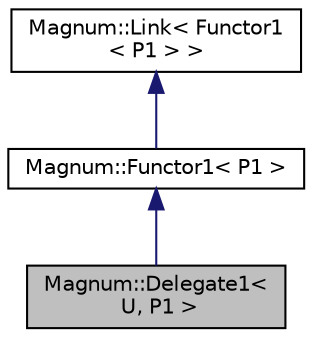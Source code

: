 digraph "Magnum::Delegate1&lt; U, P1 &gt;"
{
  edge [fontname="Helvetica",fontsize="10",labelfontname="Helvetica",labelfontsize="10"];
  node [fontname="Helvetica",fontsize="10",shape=record];
  Node1 [label="Magnum::Delegate1\<\l U, P1 \>",height=0.2,width=0.4,color="black", fillcolor="grey75", style="filled", fontcolor="black"];
  Node2 -> Node1 [dir="back",color="midnightblue",fontsize="10",style="solid"];
  Node2 [label="Magnum::Functor1\< P1 \>",height=0.2,width=0.4,color="black", fillcolor="white", style="filled",URL="$class_magnum_1_1_functor1.html"];
  Node3 -> Node2 [dir="back",color="midnightblue",fontsize="10",style="solid"];
  Node3 [label="Magnum::Link\< Functor1\l\< P1 \> \>",height=0.2,width=0.4,color="black", fillcolor="white", style="filled",URL="$class_magnum_1_1_link.html"];
}
